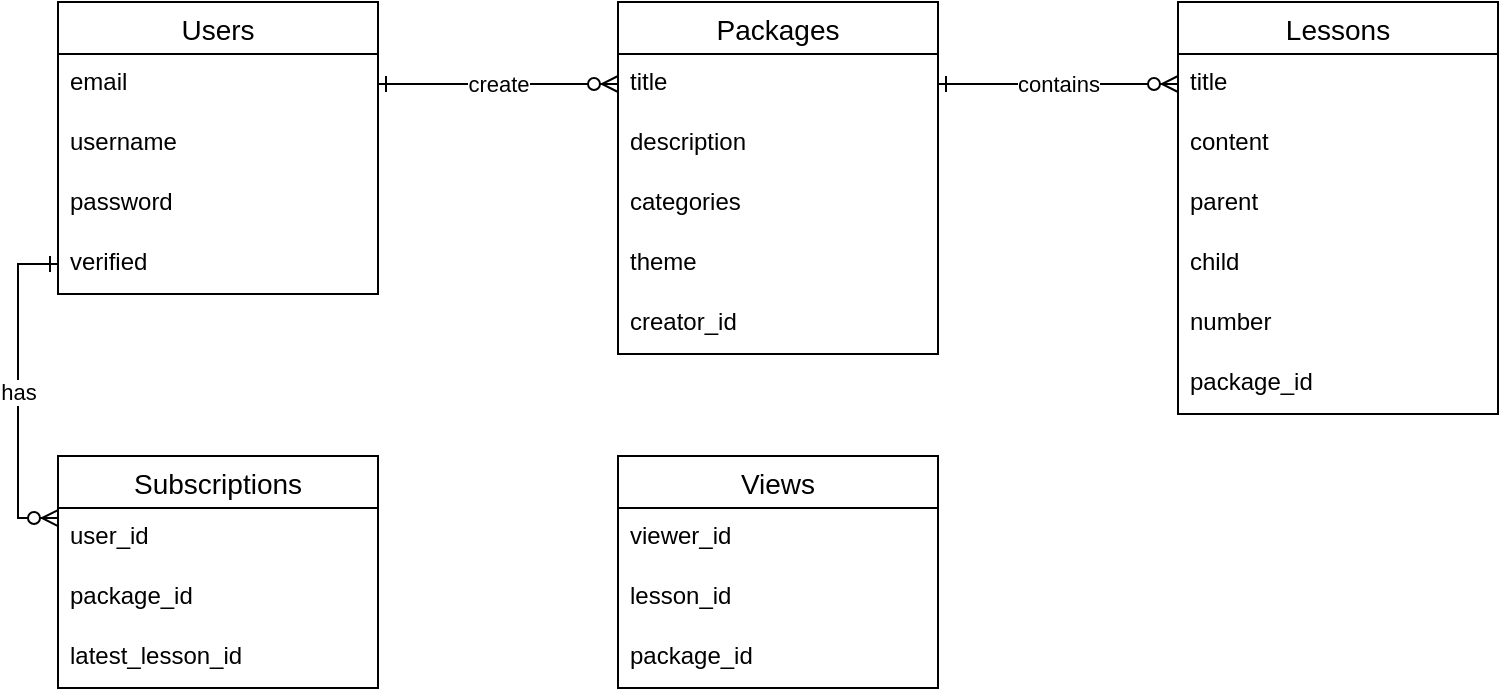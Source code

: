 <mxfile version="14.1.8" type="device"><diagram id="R2lEEEUBdFMjLlhIrx00" name="Page-1"><mxGraphModel dx="1026" dy="586" grid="1" gridSize="10" guides="1" tooltips="1" connect="1" arrows="1" fold="1" page="1" pageScale="1" pageWidth="850" pageHeight="1100" math="0" shadow="0" extFonts="Permanent Marker^https://fonts.googleapis.com/css?family=Permanent+Marker"><root><mxCell id="0"/><mxCell id="1" parent="0"/><mxCell id="7vwh32ZX0V4Rg3cZI4x--5" value="Users" style="swimlane;fontStyle=0;childLayout=stackLayout;horizontal=1;startSize=26;horizontalStack=0;resizeParent=1;resizeParentMax=0;resizeLast=0;collapsible=1;marginBottom=0;align=center;fontSize=14;" vertex="1" parent="1"><mxGeometry x="30" y="43" width="160" height="146" as="geometry"/></mxCell><mxCell id="7vwh32ZX0V4Rg3cZI4x--6" value="email" style="text;strokeColor=none;fillColor=none;spacingLeft=4;spacingRight=4;overflow=hidden;rotatable=0;points=[[0,0.5],[1,0.5]];portConstraint=eastwest;fontSize=12;" vertex="1" parent="7vwh32ZX0V4Rg3cZI4x--5"><mxGeometry y="26" width="160" height="30" as="geometry"/></mxCell><mxCell id="7vwh32ZX0V4Rg3cZI4x--7" value="username" style="text;strokeColor=none;fillColor=none;spacingLeft=4;spacingRight=4;overflow=hidden;rotatable=0;points=[[0,0.5],[1,0.5]];portConstraint=eastwest;fontSize=12;" vertex="1" parent="7vwh32ZX0V4Rg3cZI4x--5"><mxGeometry y="56" width="160" height="30" as="geometry"/></mxCell><mxCell id="7vwh32ZX0V4Rg3cZI4x--27" value="password" style="text;strokeColor=none;fillColor=none;spacingLeft=4;spacingRight=4;overflow=hidden;rotatable=0;points=[[0,0.5],[1,0.5]];portConstraint=eastwest;fontSize=12;" vertex="1" parent="7vwh32ZX0V4Rg3cZI4x--5"><mxGeometry y="86" width="160" height="30" as="geometry"/></mxCell><mxCell id="7vwh32ZX0V4Rg3cZI4x--28" value="verified" style="text;strokeColor=none;fillColor=none;spacingLeft=4;spacingRight=4;overflow=hidden;rotatable=0;points=[[0,0.5],[1,0.5]];portConstraint=eastwest;fontSize=12;" vertex="1" parent="7vwh32ZX0V4Rg3cZI4x--5"><mxGeometry y="116" width="160" height="30" as="geometry"/></mxCell><mxCell id="7vwh32ZX0V4Rg3cZI4x--13" value="Subscriptions" style="swimlane;fontStyle=0;childLayout=stackLayout;horizontal=1;startSize=26;horizontalStack=0;resizeParent=1;resizeParentMax=0;resizeLast=0;collapsible=1;marginBottom=0;align=center;fontSize=14;" vertex="1" parent="1"><mxGeometry x="30" y="270" width="160" height="116" as="geometry"/></mxCell><mxCell id="7vwh32ZX0V4Rg3cZI4x--14" value="user_id" style="text;strokeColor=none;fillColor=none;spacingLeft=4;spacingRight=4;overflow=hidden;rotatable=0;points=[[0,0.5],[1,0.5]];portConstraint=eastwest;fontSize=12;" vertex="1" parent="7vwh32ZX0V4Rg3cZI4x--13"><mxGeometry y="26" width="160" height="30" as="geometry"/></mxCell><mxCell id="7vwh32ZX0V4Rg3cZI4x--39" value="package_id" style="text;strokeColor=none;fillColor=none;spacingLeft=4;spacingRight=4;overflow=hidden;rotatable=0;points=[[0,0.5],[1,0.5]];portConstraint=eastwest;fontSize=12;" vertex="1" parent="7vwh32ZX0V4Rg3cZI4x--13"><mxGeometry y="56" width="160" height="30" as="geometry"/></mxCell><mxCell id="7vwh32ZX0V4Rg3cZI4x--40" value="latest_lesson_id" style="text;strokeColor=none;fillColor=none;spacingLeft=4;spacingRight=4;overflow=hidden;rotatable=0;points=[[0,0.5],[1,0.5]];portConstraint=eastwest;fontSize=12;" vertex="1" parent="7vwh32ZX0V4Rg3cZI4x--13"><mxGeometry y="86" width="160" height="30" as="geometry"/></mxCell><mxCell id="7vwh32ZX0V4Rg3cZI4x--17" value="Packages" style="swimlane;fontStyle=0;childLayout=stackLayout;horizontal=1;startSize=26;horizontalStack=0;resizeParent=1;resizeParentMax=0;resizeLast=0;collapsible=1;marginBottom=0;align=center;fontSize=14;" vertex="1" parent="1"><mxGeometry x="310" y="43" width="160" height="176" as="geometry"/></mxCell><mxCell id="7vwh32ZX0V4Rg3cZI4x--18" value="title" style="text;strokeColor=none;fillColor=none;spacingLeft=4;spacingRight=4;overflow=hidden;rotatable=0;points=[[0,0.5],[1,0.5]];portConstraint=eastwest;fontSize=12;" vertex="1" parent="7vwh32ZX0V4Rg3cZI4x--17"><mxGeometry y="26" width="160" height="30" as="geometry"/></mxCell><mxCell id="7vwh32ZX0V4Rg3cZI4x--19" value="description" style="text;strokeColor=none;fillColor=none;spacingLeft=4;spacingRight=4;overflow=hidden;rotatable=0;points=[[0,0.5],[1,0.5]];portConstraint=eastwest;fontSize=12;" vertex="1" parent="7vwh32ZX0V4Rg3cZI4x--17"><mxGeometry y="56" width="160" height="30" as="geometry"/></mxCell><mxCell id="7vwh32ZX0V4Rg3cZI4x--20" value="categories" style="text;strokeColor=none;fillColor=none;spacingLeft=4;spacingRight=4;overflow=hidden;rotatable=0;points=[[0,0.5],[1,0.5]];portConstraint=eastwest;fontSize=12;" vertex="1" parent="7vwh32ZX0V4Rg3cZI4x--17"><mxGeometry y="86" width="160" height="30" as="geometry"/></mxCell><mxCell id="7vwh32ZX0V4Rg3cZI4x--30" value="theme" style="text;strokeColor=none;fillColor=none;spacingLeft=4;spacingRight=4;overflow=hidden;rotatable=0;points=[[0,0.5],[1,0.5]];portConstraint=eastwest;fontSize=12;" vertex="1" parent="7vwh32ZX0V4Rg3cZI4x--17"><mxGeometry y="116" width="160" height="30" as="geometry"/></mxCell><mxCell id="7vwh32ZX0V4Rg3cZI4x--34" value="creator_id" style="text;strokeColor=none;fillColor=none;spacingLeft=4;spacingRight=4;overflow=hidden;rotatable=0;points=[[0,0.5],[1,0.5]];portConstraint=eastwest;fontSize=12;" vertex="1" parent="7vwh32ZX0V4Rg3cZI4x--17"><mxGeometry y="146" width="160" height="30" as="geometry"/></mxCell><mxCell id="7vwh32ZX0V4Rg3cZI4x--21" value="Lessons" style="swimlane;fontStyle=0;childLayout=stackLayout;horizontal=1;startSize=26;horizontalStack=0;resizeParent=1;resizeParentMax=0;resizeLast=0;collapsible=1;marginBottom=0;align=center;fontSize=14;" vertex="1" parent="1"><mxGeometry x="590" y="43" width="160" height="206" as="geometry"/></mxCell><mxCell id="7vwh32ZX0V4Rg3cZI4x--22" value="title" style="text;strokeColor=none;fillColor=none;spacingLeft=4;spacingRight=4;overflow=hidden;rotatable=0;points=[[0,0.5],[1,0.5]];portConstraint=eastwest;fontSize=12;" vertex="1" parent="7vwh32ZX0V4Rg3cZI4x--21"><mxGeometry y="26" width="160" height="30" as="geometry"/></mxCell><mxCell id="7vwh32ZX0V4Rg3cZI4x--23" value="content" style="text;strokeColor=none;fillColor=none;spacingLeft=4;spacingRight=4;overflow=hidden;rotatable=0;points=[[0,0.5],[1,0.5]];portConstraint=eastwest;fontSize=12;" vertex="1" parent="7vwh32ZX0V4Rg3cZI4x--21"><mxGeometry y="56" width="160" height="30" as="geometry"/></mxCell><mxCell id="7vwh32ZX0V4Rg3cZI4x--24" value="parent" style="text;strokeColor=none;fillColor=none;spacingLeft=4;spacingRight=4;overflow=hidden;rotatable=0;points=[[0,0.5],[1,0.5]];portConstraint=eastwest;fontSize=12;" vertex="1" parent="7vwh32ZX0V4Rg3cZI4x--21"><mxGeometry y="86" width="160" height="30" as="geometry"/></mxCell><mxCell id="7vwh32ZX0V4Rg3cZI4x--31" value="child" style="text;strokeColor=none;fillColor=none;spacingLeft=4;spacingRight=4;overflow=hidden;rotatable=0;points=[[0,0.5],[1,0.5]];portConstraint=eastwest;fontSize=12;" vertex="1" parent="7vwh32ZX0V4Rg3cZI4x--21"><mxGeometry y="116" width="160" height="30" as="geometry"/></mxCell><mxCell id="7vwh32ZX0V4Rg3cZI4x--32" value="number" style="text;strokeColor=none;fillColor=none;spacingLeft=4;spacingRight=4;overflow=hidden;rotatable=0;points=[[0,0.5],[1,0.5]];portConstraint=eastwest;fontSize=12;" vertex="1" parent="7vwh32ZX0V4Rg3cZI4x--21"><mxGeometry y="146" width="160" height="30" as="geometry"/></mxCell><mxCell id="7vwh32ZX0V4Rg3cZI4x--33" value="package_id" style="text;strokeColor=none;fillColor=none;spacingLeft=4;spacingRight=4;overflow=hidden;rotatable=0;points=[[0,0.5],[1,0.5]];portConstraint=eastwest;fontSize=12;" vertex="1" parent="7vwh32ZX0V4Rg3cZI4x--21"><mxGeometry y="176" width="160" height="30" as="geometry"/></mxCell><mxCell id="7vwh32ZX0V4Rg3cZI4x--25" style="edgeStyle=orthogonalEdgeStyle;rounded=0;orthogonalLoop=1;jettySize=auto;html=1;exitX=1;exitY=0.5;exitDx=0;exitDy=0;entryX=0;entryY=0.5;entryDx=0;entryDy=0;endArrow=ERzeroToMany;endFill=1;startArrow=ERone;startFill=0;" edge="1" parent="1" source="7vwh32ZX0V4Rg3cZI4x--6" target="7vwh32ZX0V4Rg3cZI4x--18"><mxGeometry relative="1" as="geometry"/></mxCell><mxCell id="7vwh32ZX0V4Rg3cZI4x--26" value="create" style="edgeLabel;html=1;align=center;verticalAlign=middle;resizable=0;points=[];" vertex="1" connectable="0" parent="7vwh32ZX0V4Rg3cZI4x--25"><mxGeometry x="0.283" y="4" relative="1" as="geometry"><mxPoint x="-17" y="4" as="offset"/></mxGeometry></mxCell><mxCell id="7vwh32ZX0V4Rg3cZI4x--29" value="contains" style="edgeStyle=orthogonalEdgeStyle;rounded=0;orthogonalLoop=1;jettySize=auto;html=1;entryX=0;entryY=0.5;entryDx=0;entryDy=0;startArrow=ERone;startFill=0;endArrow=ERzeroToMany;endFill=1;" edge="1" parent="1" source="7vwh32ZX0V4Rg3cZI4x--18" target="7vwh32ZX0V4Rg3cZI4x--22"><mxGeometry relative="1" as="geometry"/></mxCell><mxCell id="7vwh32ZX0V4Rg3cZI4x--41" value="has" style="edgeStyle=orthogonalEdgeStyle;rounded=0;orthogonalLoop=1;jettySize=auto;html=1;entryX=0;entryY=0.167;entryDx=0;entryDy=0;startArrow=ERone;startFill=0;endArrow=ERzeroToMany;endFill=1;entryPerimeter=0;" edge="1" parent="1" source="7vwh32ZX0V4Rg3cZI4x--28" target="7vwh32ZX0V4Rg3cZI4x--14"><mxGeometry relative="1" as="geometry"/></mxCell><mxCell id="7vwh32ZX0V4Rg3cZI4x--42" value="Views" style="swimlane;fontStyle=0;childLayout=stackLayout;horizontal=1;startSize=26;horizontalStack=0;resizeParent=1;resizeParentMax=0;resizeLast=0;collapsible=1;marginBottom=0;align=center;fontSize=14;" vertex="1" parent="1"><mxGeometry x="310" y="270" width="160" height="116" as="geometry"/></mxCell><mxCell id="7vwh32ZX0V4Rg3cZI4x--43" value="viewer_id" style="text;strokeColor=none;fillColor=none;spacingLeft=4;spacingRight=4;overflow=hidden;rotatable=0;points=[[0,0.5],[1,0.5]];portConstraint=eastwest;fontSize=12;" vertex="1" parent="7vwh32ZX0V4Rg3cZI4x--42"><mxGeometry y="26" width="160" height="30" as="geometry"/></mxCell><mxCell id="7vwh32ZX0V4Rg3cZI4x--44" value="lesson_id" style="text;strokeColor=none;fillColor=none;spacingLeft=4;spacingRight=4;overflow=hidden;rotatable=0;points=[[0,0.5],[1,0.5]];portConstraint=eastwest;fontSize=12;" vertex="1" parent="7vwh32ZX0V4Rg3cZI4x--42"><mxGeometry y="56" width="160" height="30" as="geometry"/></mxCell><mxCell id="7vwh32ZX0V4Rg3cZI4x--45" value="package_id" style="text;strokeColor=none;fillColor=none;spacingLeft=4;spacingRight=4;overflow=hidden;rotatable=0;points=[[0,0.5],[1,0.5]];portConstraint=eastwest;fontSize=12;" vertex="1" parent="7vwh32ZX0V4Rg3cZI4x--42"><mxGeometry y="86" width="160" height="30" as="geometry"/></mxCell></root></mxGraphModel></diagram></mxfile>